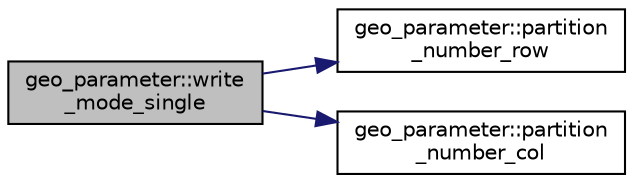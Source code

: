 digraph "geo_parameter::write_mode_single"
{
  edge [fontname="Helvetica",fontsize="10",labelfontname="Helvetica",labelfontsize="10"];
  node [fontname="Helvetica",fontsize="10",shape=record];
  rankdir="LR";
  Node241 [label="geo_parameter::write\l_mode_single",height=0.2,width=0.4,color="black", fillcolor="grey75", style="filled", fontcolor="black"];
  Node241 -> Node242 [color="midnightblue",fontsize="10",style="solid",fontname="Helvetica"];
  Node242 [label="geo_parameter::partition\l_number_row",height=0.2,width=0.4,color="black", fillcolor="white", style="filled",URL="$d9/d51/classgeo__parameter.html#a1079d2893d23d9462bc965f7530f2943"];
  Node241 -> Node243 [color="midnightblue",fontsize="10",style="solid",fontname="Helvetica"];
  Node243 [label="geo_parameter::partition\l_number_col",height=0.2,width=0.4,color="black", fillcolor="white", style="filled",URL="$d9/d51/classgeo__parameter.html#a4db5275b30ad1755f9e3c63e10b5eaa9"];
}
